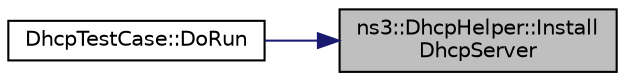 digraph "ns3::DhcpHelper::InstallDhcpServer"
{
 // LATEX_PDF_SIZE
  edge [fontname="Helvetica",fontsize="10",labelfontname="Helvetica",labelfontsize="10"];
  node [fontname="Helvetica",fontsize="10",shape=record];
  rankdir="RL";
  Node1 [label="ns3::DhcpHelper::Install\lDhcpServer",height=0.2,width=0.4,color="black", fillcolor="grey75", style="filled", fontcolor="black",tooltip="Install DHCP server of a node / NetDevice."];
  Node1 -> Node2 [dir="back",color="midnightblue",fontsize="10",style="solid",fontname="Helvetica"];
  Node2 [label="DhcpTestCase::DoRun",height=0.2,width=0.4,color="black", fillcolor="white", style="filled",URL="$class_dhcp_test_case.html#ac3d1034cf3b85bd4ecd2bc0bf2345e29",tooltip="Implementation to actually run this TestCase."];
}
